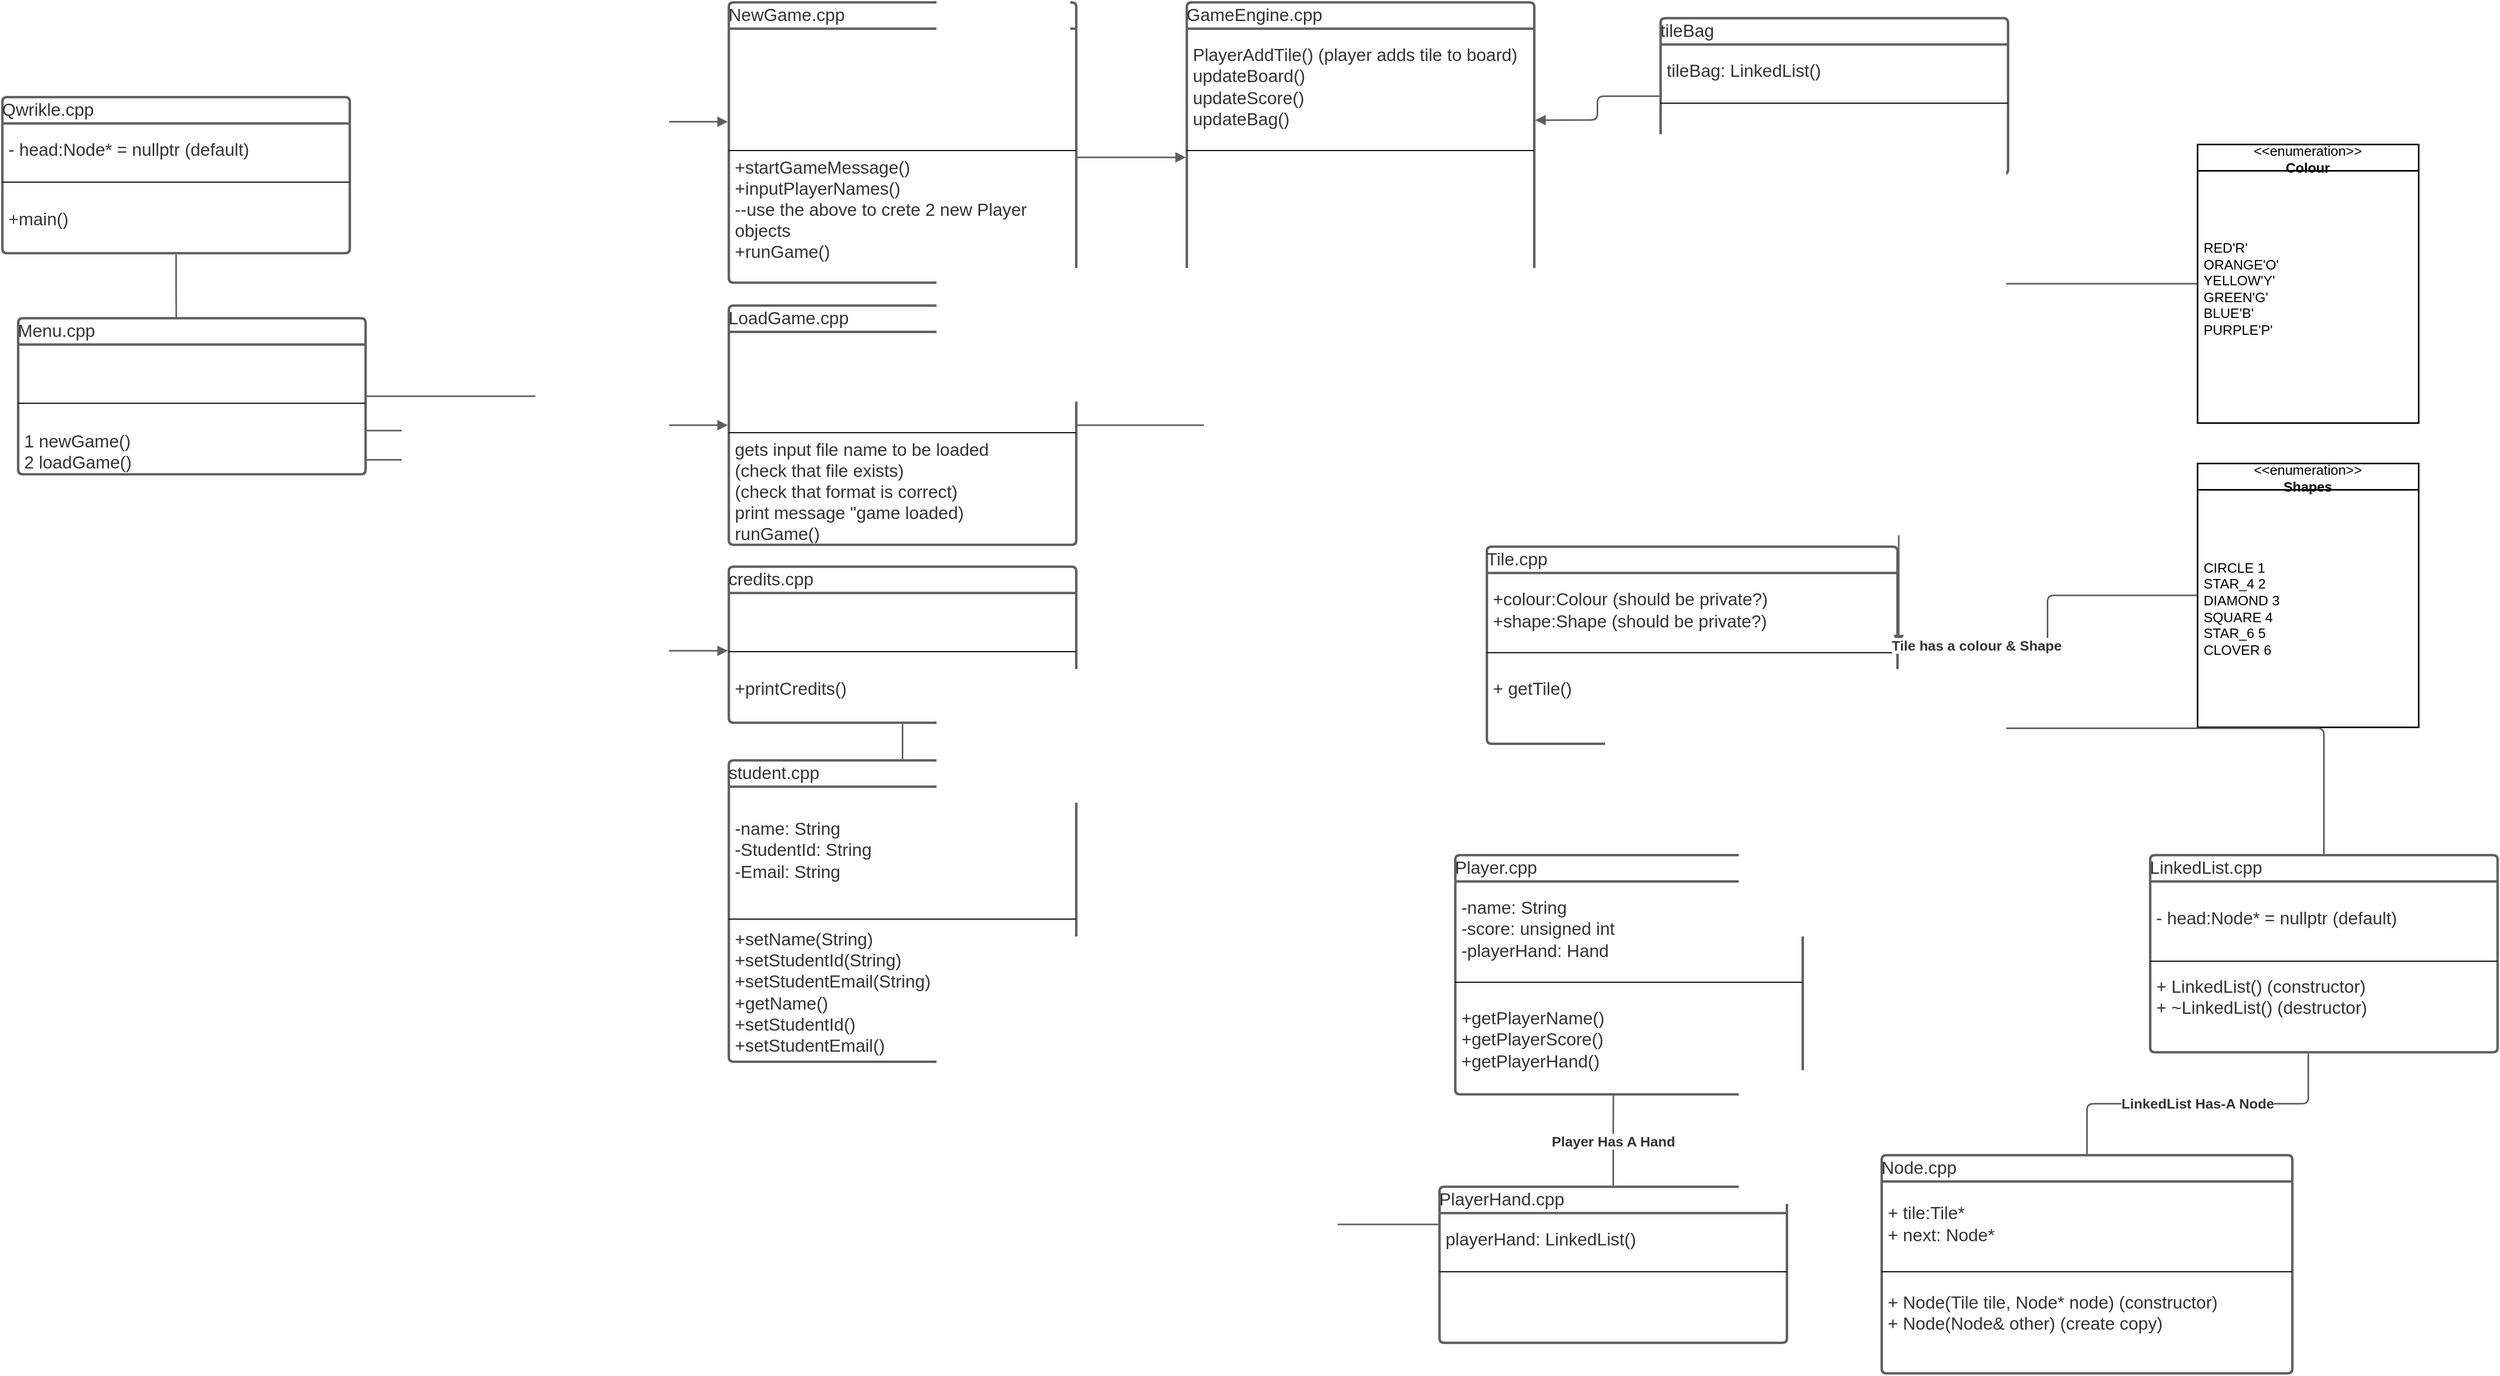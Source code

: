 <mxfile version="16.5.1" type="device"><diagram id="LRsmRV3ztrAxox75om44" name="Advanced Programming Techniques - Assignment 02 - Class Diagram"><mxGraphModel dx="4542" dy="2577" grid="1" gridSize="10" guides="1" tooltips="1" connect="1" arrows="1" fold="1" page="1" pageScale="1" pageWidth="1169" pageHeight="827" math="0" shadow="0"><root><mxCell id="0"/><mxCell id="1" parent="0"/><mxCell id="dbtb0HpIbHBnsCW2SKta-1" value="LinkedList.cpp" style="html=1;overflow=block;blockSpacing=1;swimlane;childLayout=stackLayout;horizontal=1;horizontalStack=0;resizeParent=1;resizeParentMax=0;resizeLast=0;collapsible=0;fontStyle=0;marginBottom=0;swimlaneFillColor=#ffffff;startSize=25;whiteSpace=wrap;fontSize=16.7;fontColor=#333333;align=left;spacing=0;strokeColor=#5e5e5e;strokeOpacity=100;rounded=1;absoluteArcSize=1;arcSize=9;strokeWidth=2.3;" vertex="1" parent="1"><mxGeometry x="750" y="420" width="330" height="187.25" as="geometry"/></mxCell><mxCell id="dbtb0HpIbHBnsCW2SKta-2" value="- head:Node* = nullptr (default)" style="part=1;html=1;resizeHeight=0;strokeColor=none;fillColor=none;align=left;verticalAlign=middle;spacingLeft=4;spacingRight=4;overflow=hidden;rotatable=0;points=[[0,0.5],[1,0.5]];portConstraint=eastwest;swimlaneFillColor=#ffffff;strokeOpacity=100;whiteSpace=wrap;fontSize=16.7;fontColor=#333333;" vertex="1" parent="dbtb0HpIbHBnsCW2SKta-1"><mxGeometry y="25" width="330" height="72" as="geometry"/></mxCell><mxCell id="dbtb0HpIbHBnsCW2SKta-3" value="" style="line;strokeWidth=1;fillColor=none;align=left;verticalAlign=middle;spacingTop=-1;spacingLeft=3;spacingRight=3;rotatable=0;labelPosition=right;points=[];portConstraint=eastwest;" vertex="1" parent="dbtb0HpIbHBnsCW2SKta-1"><mxGeometry y="97" width="330" height="8" as="geometry"/></mxCell><mxCell id="dbtb0HpIbHBnsCW2SKta-4" value="+ LinkedList() (constructor)&#10;+ ~LinkedList() (destructor)&#10;" style="part=1;html=1;resizeHeight=0;strokeColor=none;fillColor=none;align=left;verticalAlign=middle;spacingLeft=4;spacingRight=4;overflow=hidden;rotatable=0;points=[[0,0.5],[1,0.5]];portConstraint=eastwest;swimlaneFillColor=#ffffff;strokeOpacity=100;whiteSpace=wrap;fontSize=16.7;fontColor=#333333;" vertex="1" parent="dbtb0HpIbHBnsCW2SKta-1"><mxGeometry y="105" width="330" height="82.25" as="geometry"/></mxCell><mxCell id="dbtb0HpIbHBnsCW2SKta-5" value="Node.cpp" style="html=1;overflow=block;blockSpacing=1;swimlane;childLayout=stackLayout;horizontal=1;horizontalStack=0;resizeParent=1;resizeParentMax=0;resizeLast=0;collapsible=0;fontStyle=0;marginBottom=0;swimlaneFillColor=#ffffff;startSize=25;whiteSpace=wrap;fontSize=16.7;fontColor=#333333;align=left;spacing=0;strokeColor=#5e5e5e;strokeOpacity=100;rounded=1;absoluteArcSize=1;arcSize=9;strokeWidth=2.3;" vertex="1" parent="1"><mxGeometry x="495" y="705" width="390" height="207.25" as="geometry"/></mxCell><mxCell id="dbtb0HpIbHBnsCW2SKta-6" value="+ tile:Tile*&#10;+ next: Node*" style="part=1;html=1;resizeHeight=0;strokeColor=none;fillColor=none;align=left;verticalAlign=middle;spacingLeft=4;spacingRight=4;overflow=hidden;rotatable=0;points=[[0,0.5],[1,0.5]];portConstraint=eastwest;swimlaneFillColor=#ffffff;strokeOpacity=100;whiteSpace=wrap;fontSize=16.7;fontColor=#333333;" vertex="1" parent="dbtb0HpIbHBnsCW2SKta-5"><mxGeometry y="25" width="390" height="82" as="geometry"/></mxCell><mxCell id="dbtb0HpIbHBnsCW2SKta-7" value="" style="line;strokeWidth=1;fillColor=none;align=left;verticalAlign=middle;spacingTop=-1;spacingLeft=3;spacingRight=3;rotatable=0;labelPosition=right;points=[];portConstraint=eastwest;" vertex="1" parent="dbtb0HpIbHBnsCW2SKta-5"><mxGeometry y="107" width="390" height="8" as="geometry"/></mxCell><mxCell id="dbtb0HpIbHBnsCW2SKta-8" value="+ Node(Tile tile, Node* node) (constructor)&#10;+ Node(Node&amp;  other) (create copy) &#10;" style="part=1;html=1;resizeHeight=0;strokeColor=none;fillColor=none;align=left;verticalAlign=middle;spacingLeft=4;spacingRight=4;overflow=hidden;rotatable=0;points=[[0,0.5],[1,0.5]];portConstraint=eastwest;swimlaneFillColor=#ffffff;strokeOpacity=100;whiteSpace=wrap;fontSize=16.7;fontColor=#333333;" vertex="1" parent="dbtb0HpIbHBnsCW2SKta-5"><mxGeometry y="115" width="390" height="92.25" as="geometry"/></mxCell><mxCell id="dbtb0HpIbHBnsCW2SKta-9" value="Tile.cpp" style="html=1;overflow=block;blockSpacing=1;swimlane;childLayout=stackLayout;horizontal=1;horizontalStack=0;resizeParent=1;resizeParentMax=0;resizeLast=0;collapsible=0;fontStyle=0;marginBottom=0;swimlaneFillColor=#ffffff;startSize=25;whiteSpace=wrap;fontSize=16.7;fontColor=#333333;align=left;spacing=0;strokeColor=#5e5e5e;strokeOpacity=100;rounded=1;absoluteArcSize=1;arcSize=9;strokeWidth=2.3;" vertex="1" parent="1"><mxGeometry x="120" y="127" width="390" height="187.25" as="geometry"/></mxCell><mxCell id="dbtb0HpIbHBnsCW2SKta-10" value="+colour:Colour (should be private?)&#10;+shape:Shape (should be private?)" style="part=1;html=1;resizeHeight=0;strokeColor=none;fillColor=none;align=left;verticalAlign=middle;spacingLeft=4;spacingRight=4;overflow=hidden;rotatable=0;points=[[0,0.5],[1,0.5]];portConstraint=eastwest;swimlaneFillColor=#ffffff;strokeOpacity=100;whiteSpace=wrap;fontSize=16.7;fontColor=#333333;" vertex="1" parent="dbtb0HpIbHBnsCW2SKta-9"><mxGeometry y="25" width="390" height="72" as="geometry"/></mxCell><mxCell id="dbtb0HpIbHBnsCW2SKta-11" value="" style="line;strokeWidth=1;fillColor=none;align=left;verticalAlign=middle;spacingTop=-1;spacingLeft=3;spacingRight=3;rotatable=0;labelPosition=right;points=[];portConstraint=eastwest;" vertex="1" parent="dbtb0HpIbHBnsCW2SKta-9"><mxGeometry y="97" width="390" height="8" as="geometry"/></mxCell><mxCell id="dbtb0HpIbHBnsCW2SKta-12" value="+ getTile() &#10;" style="part=1;html=1;resizeHeight=0;strokeColor=none;fillColor=none;align=left;verticalAlign=middle;spacingLeft=4;spacingRight=4;overflow=hidden;rotatable=0;points=[[0,0.5],[1,0.5]];portConstraint=eastwest;swimlaneFillColor=#ffffff;strokeOpacity=100;whiteSpace=wrap;fontSize=16.7;fontColor=#333333;" vertex="1" parent="dbtb0HpIbHBnsCW2SKta-9"><mxGeometry y="105" width="390" height="82.25" as="geometry"/></mxCell><mxCell id="dbtb0HpIbHBnsCW2SKta-13" value="Qwrikle.cpp" style="html=1;overflow=block;blockSpacing=1;swimlane;childLayout=stackLayout;horizontal=1;horizontalStack=0;resizeParent=1;resizeParentMax=0;resizeLast=0;collapsible=0;fontStyle=0;marginBottom=0;swimlaneFillColor=#ffffff;startSize=25;whiteSpace=wrap;fontSize=16.7;fontColor=#333333;align=left;spacing=0;strokeColor=#5e5e5e;strokeOpacity=100;rounded=1;absoluteArcSize=1;arcSize=9;strokeWidth=2.3;" vertex="1" parent="1"><mxGeometry x="-1290" y="-300" width="330" height="148.25" as="geometry"/></mxCell><mxCell id="dbtb0HpIbHBnsCW2SKta-14" value="- head:Node* = nullptr (default)" style="part=1;html=1;resizeHeight=0;strokeColor=none;fillColor=none;align=left;verticalAlign=middle;spacingLeft=4;spacingRight=4;overflow=hidden;rotatable=0;points=[[0,0.5],[1,0.5]];portConstraint=eastwest;swimlaneFillColor=#ffffff;strokeOpacity=100;whiteSpace=wrap;fontSize=16.7;fontColor=#333333;" vertex="1" parent="dbtb0HpIbHBnsCW2SKta-13"><mxGeometry y="25" width="330" height="52" as="geometry"/></mxCell><mxCell id="dbtb0HpIbHBnsCW2SKta-15" value="" style="line;strokeWidth=1;fillColor=none;align=left;verticalAlign=middle;spacingTop=-1;spacingLeft=3;spacingRight=3;rotatable=0;labelPosition=right;points=[];portConstraint=eastwest;" vertex="1" parent="dbtb0HpIbHBnsCW2SKta-13"><mxGeometry y="77" width="330" height="8" as="geometry"/></mxCell><mxCell id="dbtb0HpIbHBnsCW2SKta-16" value="+main()" style="part=1;html=1;resizeHeight=0;strokeColor=none;fillColor=none;align=left;verticalAlign=middle;spacingLeft=4;spacingRight=4;overflow=hidden;rotatable=0;points=[[0,0.5],[1,0.5]];portConstraint=eastwest;swimlaneFillColor=#ffffff;strokeOpacity=100;whiteSpace=wrap;fontSize=16.7;fontColor=#333333;" vertex="1" parent="dbtb0HpIbHBnsCW2SKta-13"><mxGeometry y="85" width="330" height="63.25" as="geometry"/></mxCell><mxCell id="dbtb0HpIbHBnsCW2SKta-17" value="Player.cpp" style="html=1;overflow=block;blockSpacing=1;swimlane;childLayout=stackLayout;horizontal=1;horizontalStack=0;resizeParent=1;resizeParentMax=0;resizeLast=0;collapsible=0;fontStyle=0;marginBottom=0;swimlaneFillColor=#ffffff;startSize=25;whiteSpace=wrap;fontSize=16.7;fontColor=#333333;align=left;spacing=0;strokeColor=#5e5e5e;strokeOpacity=100;rounded=1;absoluteArcSize=1;arcSize=9;strokeWidth=2.3;" vertex="1" parent="1"><mxGeometry x="90" y="420" width="330" height="227.25" as="geometry"/></mxCell><mxCell id="dbtb0HpIbHBnsCW2SKta-18" value="-name: String&#10;-score: unsigned int&#10;-playerHand: Hand" style="part=1;html=1;resizeHeight=0;strokeColor=none;fillColor=none;align=left;verticalAlign=middle;spacingLeft=4;spacingRight=4;overflow=hidden;rotatable=0;points=[[0,0.5],[1,0.5]];portConstraint=eastwest;swimlaneFillColor=#ffffff;strokeOpacity=100;whiteSpace=wrap;fontSize=16.7;fontColor=#333333;" vertex="1" parent="dbtb0HpIbHBnsCW2SKta-17"><mxGeometry y="25" width="330" height="92" as="geometry"/></mxCell><mxCell id="dbtb0HpIbHBnsCW2SKta-19" value="" style="line;strokeWidth=1;fillColor=none;align=left;verticalAlign=middle;spacingTop=-1;spacingLeft=3;spacingRight=3;rotatable=0;labelPosition=right;points=[];portConstraint=eastwest;" vertex="1" parent="dbtb0HpIbHBnsCW2SKta-17"><mxGeometry y="117" width="330" height="8" as="geometry"/></mxCell><mxCell id="dbtb0HpIbHBnsCW2SKta-20" value="+getPlayerName()&#10;+getPlayerScore()&#10;+getPlayerHand()" style="part=1;html=1;resizeHeight=0;strokeColor=none;fillColor=none;align=left;verticalAlign=middle;spacingLeft=4;spacingRight=4;overflow=hidden;rotatable=0;points=[[0,0.5],[1,0.5]];portConstraint=eastwest;swimlaneFillColor=#ffffff;strokeOpacity=100;whiteSpace=wrap;fontSize=16.7;fontColor=#333333;" vertex="1" parent="dbtb0HpIbHBnsCW2SKta-17"><mxGeometry y="125" width="330" height="102.25" as="geometry"/></mxCell><mxCell id="dbtb0HpIbHBnsCW2SKta-21" value="PlayerHand.cpp" style="html=1;overflow=block;blockSpacing=1;swimlane;childLayout=stackLayout;horizontal=1;horizontalStack=0;resizeParent=1;resizeParentMax=0;resizeLast=0;collapsible=0;fontStyle=0;marginBottom=0;swimlaneFillColor=#ffffff;startSize=25;whiteSpace=wrap;fontSize=16.7;fontColor=#333333;align=left;spacing=0;strokeColor=#5e5e5e;strokeOpacity=100;rounded=1;absoluteArcSize=1;arcSize=9;strokeWidth=2.3;" vertex="1" parent="1"><mxGeometry x="75" y="735" width="330" height="148.25" as="geometry"/></mxCell><mxCell id="dbtb0HpIbHBnsCW2SKta-22" value="playerHand: LinkedList()" style="part=1;html=1;resizeHeight=0;strokeColor=none;fillColor=none;align=left;verticalAlign=middle;spacingLeft=4;spacingRight=4;overflow=hidden;rotatable=0;points=[[0,0.5],[1,0.5]];portConstraint=eastwest;swimlaneFillColor=#ffffff;strokeOpacity=100;whiteSpace=wrap;fontSize=16.7;fontColor=#333333;" vertex="1" parent="dbtb0HpIbHBnsCW2SKta-21"><mxGeometry y="25" width="330" height="52" as="geometry"/></mxCell><mxCell id="dbtb0HpIbHBnsCW2SKta-23" value="" style="line;strokeWidth=1;fillColor=none;align=left;verticalAlign=middle;spacingTop=-1;spacingLeft=3;spacingRight=3;rotatable=0;labelPosition=right;points=[];portConstraint=eastwest;" vertex="1" parent="dbtb0HpIbHBnsCW2SKta-21"><mxGeometry y="77" width="330" height="8" as="geometry"/></mxCell><mxCell id="dbtb0HpIbHBnsCW2SKta-24" value="" style="part=1;html=1;resizeHeight=0;strokeColor=none;fillColor=none;align=left;verticalAlign=middle;spacingLeft=4;spacingRight=4;overflow=hidden;rotatable=0;points=[[0,0.5],[1,0.5]];portConstraint=eastwest;swimlaneFillColor=#ffffff;strokeOpacity=100;whiteSpace=wrap;fontSize=13;" vertex="1" parent="dbtb0HpIbHBnsCW2SKta-21"><mxGeometry y="85" width="330" height="63.25" as="geometry"/></mxCell><UserObject label="" lucidchartObjectId="hbVVC6IAV4HV" id="dbtb0HpIbHBnsCW2SKta-25"><mxCell style="html=1;jettySize=18;whiteSpace=wrap;fontSize=13;strokeColor=#5E5E5E;strokeWidth=1.5;rounded=1;arcSize=12;edgeStyle=orthogonalEdgeStyle;startArrow=none;endArrow=none;exitX=0.5;exitY=-0.009;exitPerimeter=0;entryX=0.455;entryY=1.005;entryPerimeter=0;" edge="1" parent="1" source="dbtb0HpIbHBnsCW2SKta-21" target="dbtb0HpIbHBnsCW2SKta-17"><mxGeometry width="100" height="100" relative="1" as="geometry"><Array as="points"/></mxGeometry></mxCell></UserObject><mxCell id="dbtb0HpIbHBnsCW2SKta-26" value="Player Has A Hand" style="text;html=1;resizable=0;labelBackgroundColor=default;align=center;verticalAlign=middle;fontStyle=1;fontColor=#333333;fontSize=13.3;" vertex="1" parent="dbtb0HpIbHBnsCW2SKta-25"><mxGeometry relative="1" as="geometry"/></mxCell><mxCell id="dbtb0HpIbHBnsCW2SKta-27" value="&lt;div style=&quot;display: flex; justify-content: center; text-align: center; align-items: baseline; font-size: 0; line-height: 1.25;margin-top: -2px;&quot;&gt;&lt;span&gt;&lt;span style=&quot;font-size:13px;&quot;&gt;&amp;lt;&amp;lt;enumeration&amp;gt;&amp;gt;&lt;/span&gt;&lt;span style=&quot;font-size:13px;font-weight: bold;&quot;&gt;&#10;Colour&lt;/span&gt;&lt;/span&gt;&lt;/div&gt;" style="swimlane;childLayout=stackLayout;horizontal=1;horizontalStack=0;resizeParent=1;resizeParentMax=0;resizeLast=0;collapsible=0;fontStyle=0;marginBottom=0;swimlaneFillColor=#ffffff;startSize=25;whiteSpace=wrap;overflow=block;blockSpacing=1;html=1;fontSize=13;align=left;spacing=0;strokeOpacity=100;strokeWidth=1.5;" vertex="1" parent="1"><mxGeometry x="795" y="-255" width="210" height="264.585" as="geometry"/></mxCell><mxCell id="dbtb0HpIbHBnsCW2SKta-28" value="RED'R'&#10;ORANGE'O'&#10;YELLOW'Y'&#10;GREEN'G'&#10;BLUE'B'&#10;PURPLE'P'&#10;" style="part=1;resizeHeight=0;strokeColor=none;fillColor=none;align=left;verticalAlign=middle;spacingLeft=4;spacingRight=4;rotatable=0;points=[[0,0.5],[1,0.5]];portConstraint=eastwest;swimlaneFillColor=#ffffff;strokeOpacity=100;whiteSpace=wrap;overflow=block;blockSpacing=1;html=1;fontSize=13;" vertex="1" parent="dbtb0HpIbHBnsCW2SKta-27"><mxGeometry y="25" width="210" height="239.585" as="geometry"/></mxCell><mxCell id="dbtb0HpIbHBnsCW2SKta-29" value="&lt;div style=&quot;display: flex; justify-content: center; text-align: center; align-items: baseline; font-size: 0; line-height: 1.25;margin-top: -2px;&quot;&gt;&lt;span&gt;&lt;span style=&quot;font-size:13px;&quot;&gt;&amp;lt;&amp;lt;enumeration&amp;gt;&amp;gt;&lt;/span&gt;&lt;span style=&quot;font-size:13px;font-weight: bold;&quot;&gt;&#10;Shapes&lt;/span&gt;&lt;/span&gt;&lt;/div&gt;" style="swimlane;childLayout=stackLayout;horizontal=1;horizontalStack=0;resizeParent=1;resizeParentMax=0;resizeLast=0;collapsible=0;fontStyle=0;marginBottom=0;swimlaneFillColor=#ffffff;startSize=25;whiteSpace=wrap;overflow=block;blockSpacing=1;html=1;fontSize=13;align=left;spacing=0;strokeOpacity=100;strokeWidth=1.5;" vertex="1" parent="1"><mxGeometry x="795" y="48" width="210" height="250.585" as="geometry"/></mxCell><mxCell id="dbtb0HpIbHBnsCW2SKta-30" value="CIRCLE    1&#10;STAR_4    2&#10;DIAMOND   3&#10;SQUARE    4&#10;STAR_6    5&#10;CLOVER    6" style="part=1;resizeHeight=0;strokeColor=none;fillColor=none;align=left;verticalAlign=middle;spacingLeft=4;spacingRight=4;rotatable=0;points=[[0,0.5],[1,0.5]];portConstraint=eastwest;swimlaneFillColor=#ffffff;strokeOpacity=100;whiteSpace=wrap;overflow=block;blockSpacing=1;html=1;fontSize=13;" vertex="1" parent="dbtb0HpIbHBnsCW2SKta-29"><mxGeometry y="25" width="210" height="225.585" as="geometry"/></mxCell><UserObject label="" lucidchartObjectId="1jVViT0POXI." id="dbtb0HpIbHBnsCW2SKta-31"><mxCell style="html=1;jettySize=18;whiteSpace=wrap;fontSize=13;strokeColor=#5E5E5E;strokeWidth=1.5;rounded=1;arcSize=12;edgeStyle=orthogonalEdgeStyle;startArrow=none;endArrow=block;endFill=1;exitX=-0.004;exitY=0.5;exitPerimeter=0;entryX=1.003;entryY=0.5;entryPerimeter=0;" edge="1" parent="1" source="dbtb0HpIbHBnsCW2SKta-27" target="dbtb0HpIbHBnsCW2SKta-9"><mxGeometry width="100" height="100" relative="1" as="geometry"><Array as="points"/></mxGeometry></mxCell></UserObject><UserObject label="" lucidchartObjectId="4jVVdsVifk36" id="dbtb0HpIbHBnsCW2SKta-32"><mxCell style="html=1;jettySize=18;whiteSpace=wrap;fontSize=13;strokeColor=#5E5E5E;strokeWidth=1.5;rounded=1;arcSize=12;edgeStyle=orthogonalEdgeStyle;startArrow=none;endArrow=none;exitX=-0.004;exitY=0.5;exitPerimeter=0;entryX=1.003;entryY=0.5;entryPerimeter=0;" edge="1" parent="1" source="dbtb0HpIbHBnsCW2SKta-29" target="dbtb0HpIbHBnsCW2SKta-9"><mxGeometry width="100" height="100" relative="1" as="geometry"><Array as="points"/></mxGeometry></mxCell></UserObject><mxCell id="dbtb0HpIbHBnsCW2SKta-33" value="Tile has a colour &amp; Shape" style="text;html=1;resizable=0;labelBackgroundColor=default;align=center;verticalAlign=middle;fontStyle=1;fontColor=#333333;fontSize=13.3;" vertex="1" parent="dbtb0HpIbHBnsCW2SKta-32"><mxGeometry x="0.557" relative="1" as="geometry"/></mxCell><UserObject label="" lucidchartObjectId="~lVVh4qx5urS" id="dbtb0HpIbHBnsCW2SKta-34"><mxCell style="html=1;jettySize=18;whiteSpace=wrap;fontSize=13;strokeColor=#5E5E5E;strokeWidth=1.5;rounded=1;arcSize=12;edgeStyle=orthogonalEdgeStyle;startArrow=none;endArrow=none;exitX=0.5;exitY=-0.006;exitPerimeter=0;entryX=0.455;entryY=1.007;entryPerimeter=0;" edge="1" parent="1" source="dbtb0HpIbHBnsCW2SKta-5" target="dbtb0HpIbHBnsCW2SKta-1"><mxGeometry width="100" height="100" relative="1" as="geometry"><Array as="points"/></mxGeometry></mxCell></UserObject><mxCell id="dbtb0HpIbHBnsCW2SKta-35" value="LinkedList Has-A Node" style="text;html=1;resizable=0;labelBackgroundColor=default;align=center;verticalAlign=middle;fontStyle=1;fontColor=#333333;fontSize=13.3;" vertex="1" parent="dbtb0HpIbHBnsCW2SKta-34"><mxGeometry relative="1" as="geometry"/></mxCell><mxCell id="dbtb0HpIbHBnsCW2SKta-36" value="NewGame.cpp" style="html=1;overflow=block;blockSpacing=1;swimlane;childLayout=stackLayout;horizontal=1;horizontalStack=0;resizeParent=1;resizeParentMax=0;resizeLast=0;collapsible=0;fontStyle=0;marginBottom=0;swimlaneFillColor=#ffffff;startSize=25;whiteSpace=wrap;fontSize=16.7;fontColor=#333333;align=left;spacing=0;strokeColor=#5e5e5e;strokeOpacity=100;rounded=1;absoluteArcSize=1;arcSize=9;strokeWidth=2.3;" vertex="1" parent="1"><mxGeometry x="-600" y="-390" width="330" height="266.25" as="geometry"/></mxCell><mxCell id="dbtb0HpIbHBnsCW2SKta-37" value="" style="part=1;html=1;resizeHeight=0;strokeColor=none;fillColor=none;align=left;verticalAlign=middle;spacingLeft=4;spacingRight=4;overflow=hidden;rotatable=0;points=[[0,0.5],[1,0.5]];portConstraint=eastwest;swimlaneFillColor=#ffffff;strokeOpacity=100;whiteSpace=wrap;fontSize=13;" vertex="1" parent="dbtb0HpIbHBnsCW2SKta-36"><mxGeometry y="25" width="330" height="112" as="geometry"/></mxCell><mxCell id="dbtb0HpIbHBnsCW2SKta-38" value="" style="line;strokeWidth=1;fillColor=none;align=left;verticalAlign=middle;spacingTop=-1;spacingLeft=3;spacingRight=3;rotatable=0;labelPosition=right;points=[];portConstraint=eastwest;" vertex="1" parent="dbtb0HpIbHBnsCW2SKta-36"><mxGeometry y="137" width="330" height="8" as="geometry"/></mxCell><mxCell id="dbtb0HpIbHBnsCW2SKta-39" value="+startGameMessage()&#10;+inputPlayerNames()&#10;--use the above to crete 2 new Player objects&#10;+runGame()&#10;&#10;" style="part=1;html=1;resizeHeight=0;strokeColor=none;fillColor=none;align=left;verticalAlign=middle;spacingLeft=4;spacingRight=4;overflow=hidden;rotatable=0;points=[[0,0.5],[1,0.5]];portConstraint=eastwest;swimlaneFillColor=#ffffff;strokeOpacity=100;whiteSpace=wrap;fontSize=16.7;fontColor=#333333;" vertex="1" parent="dbtb0HpIbHBnsCW2SKta-36"><mxGeometry y="145" width="330" height="121.25" as="geometry"/></mxCell><mxCell id="dbtb0HpIbHBnsCW2SKta-40" value="LoadGame.cpp" style="html=1;overflow=block;blockSpacing=1;swimlane;childLayout=stackLayout;horizontal=1;horizontalStack=0;resizeParent=1;resizeParentMax=0;resizeLast=0;collapsible=0;fontStyle=0;marginBottom=0;swimlaneFillColor=#ffffff;startSize=25;whiteSpace=wrap;fontSize=16.7;fontColor=#333333;align=left;spacing=0;strokeColor=#5e5e5e;strokeOpacity=100;rounded=1;absoluteArcSize=1;arcSize=9;strokeWidth=2.3;" vertex="1" parent="1"><mxGeometry x="-600" y="-102" width="330" height="227.25" as="geometry"/></mxCell><mxCell id="dbtb0HpIbHBnsCW2SKta-41" value="" style="part=1;html=1;resizeHeight=0;strokeColor=none;fillColor=none;align=left;verticalAlign=middle;spacingLeft=4;spacingRight=4;overflow=hidden;rotatable=0;points=[[0,0.5],[1,0.5]];portConstraint=eastwest;swimlaneFillColor=#ffffff;strokeOpacity=100;whiteSpace=wrap;fontSize=13;" vertex="1" parent="dbtb0HpIbHBnsCW2SKta-40"><mxGeometry y="25" width="330" height="92" as="geometry"/></mxCell><mxCell id="dbtb0HpIbHBnsCW2SKta-42" value="" style="line;strokeWidth=1;fillColor=none;align=left;verticalAlign=middle;spacingTop=-1;spacingLeft=3;spacingRight=3;rotatable=0;labelPosition=right;points=[];portConstraint=eastwest;" vertex="1" parent="dbtb0HpIbHBnsCW2SKta-40"><mxGeometry y="117" width="330" height="8" as="geometry"/></mxCell><mxCell id="dbtb0HpIbHBnsCW2SKta-43" value="gets input file name to be loaded&#10;(check that file exists)&#10;(check that format is correct)&#10;print message &quot;game loaded)&#10;runGame()" style="part=1;html=1;resizeHeight=0;strokeColor=none;fillColor=none;align=left;verticalAlign=middle;spacingLeft=4;spacingRight=4;overflow=hidden;rotatable=0;points=[[0,0.5],[1,0.5]];portConstraint=eastwest;swimlaneFillColor=#ffffff;strokeOpacity=100;whiteSpace=wrap;fontSize=16.7;fontColor=#333333;" vertex="1" parent="dbtb0HpIbHBnsCW2SKta-40"><mxGeometry y="125" width="330" height="102.25" as="geometry"/></mxCell><mxCell id="dbtb0HpIbHBnsCW2SKta-44" value="credits.cpp" style="html=1;overflow=block;blockSpacing=1;swimlane;childLayout=stackLayout;horizontal=1;horizontalStack=0;resizeParent=1;resizeParentMax=0;resizeLast=0;collapsible=0;fontStyle=0;marginBottom=0;swimlaneFillColor=#ffffff;startSize=25;whiteSpace=wrap;fontSize=16.7;fontColor=#333333;align=left;spacing=0;strokeColor=#5e5e5e;strokeOpacity=100;rounded=1;absoluteArcSize=1;arcSize=9;strokeWidth=2.3;" vertex="1" parent="1"><mxGeometry x="-600" y="146" width="330" height="148.25" as="geometry"/></mxCell><mxCell id="dbtb0HpIbHBnsCW2SKta-45" value="" style="part=1;html=1;resizeHeight=0;strokeColor=none;fillColor=none;align=left;verticalAlign=middle;spacingLeft=4;spacingRight=4;overflow=hidden;rotatable=0;points=[[0,0.5],[1,0.5]];portConstraint=eastwest;swimlaneFillColor=#ffffff;strokeOpacity=100;whiteSpace=wrap;fontSize=13;" vertex="1" parent="dbtb0HpIbHBnsCW2SKta-44"><mxGeometry y="25" width="330" height="52" as="geometry"/></mxCell><mxCell id="dbtb0HpIbHBnsCW2SKta-46" value="" style="line;strokeWidth=1;fillColor=none;align=left;verticalAlign=middle;spacingTop=-1;spacingLeft=3;spacingRight=3;rotatable=0;labelPosition=right;points=[];portConstraint=eastwest;" vertex="1" parent="dbtb0HpIbHBnsCW2SKta-44"><mxGeometry y="77" width="330" height="8" as="geometry"/></mxCell><mxCell id="dbtb0HpIbHBnsCW2SKta-47" value="+printCredits()" style="part=1;html=1;resizeHeight=0;strokeColor=none;fillColor=none;align=left;verticalAlign=middle;spacingLeft=4;spacingRight=4;overflow=hidden;rotatable=0;points=[[0,0.5],[1,0.5]];portConstraint=eastwest;swimlaneFillColor=#ffffff;strokeOpacity=100;whiteSpace=wrap;fontSize=16.7;fontColor=#333333;" vertex="1" parent="dbtb0HpIbHBnsCW2SKta-44"><mxGeometry y="85" width="330" height="63.25" as="geometry"/></mxCell><mxCell id="dbtb0HpIbHBnsCW2SKta-48" value="student.cpp" style="html=1;overflow=block;blockSpacing=1;swimlane;childLayout=stackLayout;horizontal=1;horizontalStack=0;resizeParent=1;resizeParentMax=0;resizeLast=0;collapsible=0;fontStyle=0;marginBottom=0;swimlaneFillColor=#ffffff;startSize=25;whiteSpace=wrap;fontSize=16.7;fontColor=#333333;align=left;spacing=0;strokeColor=#5e5e5e;strokeOpacity=100;rounded=1;absoluteArcSize=1;arcSize=9;strokeWidth=2.3;" vertex="1" parent="1"><mxGeometry x="-600" y="330" width="330" height="286.25" as="geometry"/></mxCell><mxCell id="dbtb0HpIbHBnsCW2SKta-49" value="-name: String&#10;-StudentId: String&#10;-Email: String" style="part=1;html=1;resizeHeight=0;strokeColor=none;fillColor=none;align=left;verticalAlign=middle;spacingLeft=4;spacingRight=4;overflow=hidden;rotatable=0;points=[[0,0.5],[1,0.5]];portConstraint=eastwest;swimlaneFillColor=#ffffff;strokeOpacity=100;whiteSpace=wrap;fontSize=16.7;fontColor=#333333;" vertex="1" parent="dbtb0HpIbHBnsCW2SKta-48"><mxGeometry y="25" width="330" height="122" as="geometry"/></mxCell><mxCell id="dbtb0HpIbHBnsCW2SKta-50" value="" style="line;strokeWidth=1;fillColor=none;align=left;verticalAlign=middle;spacingTop=-1;spacingLeft=3;spacingRight=3;rotatable=0;labelPosition=right;points=[];portConstraint=eastwest;" vertex="1" parent="dbtb0HpIbHBnsCW2SKta-48"><mxGeometry y="147" width="330" height="8" as="geometry"/></mxCell><mxCell id="dbtb0HpIbHBnsCW2SKta-51" value="+setName(String)&#10;+setStudentId(String)&#10;+setStudentEmail(String)&#10;+getName()&#10;+setStudentId()&#10;+setStudentEmail()" style="part=1;html=1;resizeHeight=0;strokeColor=none;fillColor=none;align=left;verticalAlign=middle;spacingLeft=4;spacingRight=4;overflow=hidden;rotatable=0;points=[[0,0.5],[1,0.5]];portConstraint=eastwest;swimlaneFillColor=#ffffff;strokeOpacity=100;whiteSpace=wrap;fontSize=16.7;fontColor=#333333;" vertex="1" parent="dbtb0HpIbHBnsCW2SKta-48"><mxGeometry y="155" width="330" height="131.25" as="geometry"/></mxCell><UserObject label="" lucidchartObjectId="fGVVQdjCYBWf" id="dbtb0HpIbHBnsCW2SKta-52"><mxCell style="html=1;jettySize=18;whiteSpace=wrap;fontSize=13;strokeColor=#5E5E5E;strokeWidth=1.5;rounded=1;arcSize=12;edgeStyle=orthogonalEdgeStyle;startArrow=none;endArrow=none;exitX=0.5;exitY=-0.004;exitPerimeter=0;entryX=0.5;entryY=1.009;entryPerimeter=0;" edge="1" parent="1" source="dbtb0HpIbHBnsCW2SKta-48" target="dbtb0HpIbHBnsCW2SKta-44"><mxGeometry width="100" height="100" relative="1" as="geometry"><Array as="points"/></mxGeometry></mxCell></UserObject><mxCell id="dbtb0HpIbHBnsCW2SKta-53" value="Menu.cpp" style="html=1;overflow=block;blockSpacing=1;swimlane;childLayout=stackLayout;horizontal=1;horizontalStack=0;resizeParent=1;resizeParentMax=0;resizeLast=0;collapsible=0;fontStyle=0;marginBottom=0;swimlaneFillColor=#ffffff;startSize=25;whiteSpace=wrap;fontSize=16.7;fontColor=#333333;align=left;spacing=0;strokeColor=#5e5e5e;strokeOpacity=100;rounded=1;absoluteArcSize=1;arcSize=9;strokeWidth=2.3;" vertex="1" parent="1"><mxGeometry x="-1275" y="-90" width="330" height="148.25" as="geometry"/></mxCell><mxCell id="dbtb0HpIbHBnsCW2SKta-54" value="" style="part=1;html=1;resizeHeight=0;strokeColor=none;fillColor=none;align=left;verticalAlign=middle;spacingLeft=4;spacingRight=4;overflow=hidden;rotatable=0;points=[[0,0.5],[1,0.5]];portConstraint=eastwest;swimlaneFillColor=#ffffff;strokeOpacity=100;whiteSpace=wrap;fontSize=13;" vertex="1" parent="dbtb0HpIbHBnsCW2SKta-53"><mxGeometry y="25" width="330" height="52" as="geometry"/></mxCell><mxCell id="dbtb0HpIbHBnsCW2SKta-55" value="" style="line;strokeWidth=1;fillColor=none;align=left;verticalAlign=middle;spacingTop=-1;spacingLeft=3;spacingRight=3;rotatable=0;labelPosition=right;points=[];portConstraint=eastwest;" vertex="1" parent="dbtb0HpIbHBnsCW2SKta-53"><mxGeometry y="77" width="330" height="8" as="geometry"/></mxCell><mxCell id="dbtb0HpIbHBnsCW2SKta-56" value="&#10;1 newGame()&#10;2 loadGame()&#10;3 credits()&#10;4 quitGame()" style="part=1;html=1;resizeHeight=0;strokeColor=none;fillColor=none;align=left;verticalAlign=middle;spacingLeft=4;spacingRight=4;overflow=hidden;rotatable=0;points=[[0,0.5],[1,0.5]];portConstraint=eastwest;swimlaneFillColor=#ffffff;strokeOpacity=100;whiteSpace=wrap;fontSize=16.7;fontColor=#333333;" vertex="1" parent="dbtb0HpIbHBnsCW2SKta-53"><mxGeometry y="85" width="330" height="63.25" as="geometry"/></mxCell><UserObject label="" lucidchartObjectId="YHVVtGWetKqs" id="dbtb0HpIbHBnsCW2SKta-57"><mxCell style="html=1;jettySize=18;whiteSpace=wrap;fontSize=13;strokeColor=#5E5E5E;strokeWidth=1.5;rounded=1;arcSize=12;edgeStyle=orthogonalEdgeStyle;startArrow=none;endArrow=block;endFill=1;exitX=1.003;exitY=0.5;exitPerimeter=0;entryX=-0.003;entryY=0.426;entryPerimeter=0;" edge="1" parent="1" source="dbtb0HpIbHBnsCW2SKta-53" target="dbtb0HpIbHBnsCW2SKta-36"><mxGeometry width="100" height="100" relative="1" as="geometry"><Array as="points"/></mxGeometry></mxCell></UserObject><UserObject label="" lucidchartObjectId="6HVVYqtyAbkt" id="dbtb0HpIbHBnsCW2SKta-58"><mxCell style="html=1;jettySize=18;whiteSpace=wrap;fontSize=13;strokeColor=#5E5E5E;strokeWidth=1.5;rounded=1;arcSize=12;edgeStyle=orthogonalEdgeStyle;startArrow=block;startFill=1;endArrow=none;exitX=-0.003;exitY=0.5;exitPerimeter=0;entryX=1.003;entryY=0.72;entryPerimeter=0;" edge="1" parent="1" source="dbtb0HpIbHBnsCW2SKta-40" target="dbtb0HpIbHBnsCW2SKta-53"><mxGeometry width="100" height="100" relative="1" as="geometry"><Array as="points"/></mxGeometry></mxCell></UserObject><UserObject label="" lucidchartObjectId=".HVVUJ5t8Hc7" id="dbtb0HpIbHBnsCW2SKta-59"><mxCell style="html=1;jettySize=18;whiteSpace=wrap;fontSize=13;strokeColor=#5E5E5E;strokeWidth=1.5;rounded=1;arcSize=12;edgeStyle=orthogonalEdgeStyle;startArrow=none;endArrow=block;endFill=1;exitX=1.003;exitY=0.907;exitPerimeter=0;entryX=-0.003;entryY=0.539;entryPerimeter=0;" edge="1" parent="1" source="dbtb0HpIbHBnsCW2SKta-53" target="dbtb0HpIbHBnsCW2SKta-44"><mxGeometry width="100" height="100" relative="1" as="geometry"><Array as="points"/></mxGeometry></mxCell></UserObject><UserObject label="" lucidchartObjectId="sIVVNWhUznuW" id="dbtb0HpIbHBnsCW2SKta-60"><mxCell style="html=1;jettySize=18;whiteSpace=wrap;fontSize=13;strokeColor=#5E5E5E;strokeWidth=1.5;rounded=1;arcSize=12;edgeStyle=orthogonalEdgeStyle;startArrow=none;endArrow=none;exitX=0.5;exitY=1.009;exitPerimeter=0;entryX=0.455;entryY=-0.005;entryPerimeter=0;" edge="1" parent="1" source="dbtb0HpIbHBnsCW2SKta-13" target="dbtb0HpIbHBnsCW2SKta-53"><mxGeometry width="100" height="100" relative="1" as="geometry"><Array as="points"/></mxGeometry></mxCell></UserObject><mxCell id="dbtb0HpIbHBnsCW2SKta-61" value="GameEngine.cpp" style="html=1;overflow=block;blockSpacing=1;swimlane;childLayout=stackLayout;horizontal=1;horizontalStack=0;resizeParent=1;resizeParentMax=0;resizeLast=0;collapsible=0;fontStyle=0;marginBottom=0;swimlaneFillColor=#ffffff;startSize=25;whiteSpace=wrap;fontSize=16.7;fontColor=#333333;align=left;spacing=0;strokeColor=#5e5e5e;strokeOpacity=100;rounded=1;absoluteArcSize=1;arcSize=9;strokeWidth=2.3;" vertex="1" parent="1"><mxGeometry x="-165" y="-390" width="330" height="266.25" as="geometry"/></mxCell><mxCell id="dbtb0HpIbHBnsCW2SKta-62" value="PlayerAddTile() (player adds tile to board)&#10;updateBoard()&#10;updateScore()&#10;updateBag()" style="part=1;html=1;resizeHeight=0;strokeColor=none;fillColor=none;align=left;verticalAlign=middle;spacingLeft=4;spacingRight=4;overflow=hidden;rotatable=0;points=[[0,0.5],[1,0.5]];portConstraint=eastwest;swimlaneFillColor=#ffffff;strokeOpacity=100;whiteSpace=wrap;fontSize=16.7;fontColor=#333333;" vertex="1" parent="dbtb0HpIbHBnsCW2SKta-61"><mxGeometry y="25" width="330" height="112" as="geometry"/></mxCell><mxCell id="dbtb0HpIbHBnsCW2SKta-63" value="" style="line;strokeWidth=1;fillColor=none;align=left;verticalAlign=middle;spacingTop=-1;spacingLeft=3;spacingRight=3;rotatable=0;labelPosition=right;points=[];portConstraint=eastwest;" vertex="1" parent="dbtb0HpIbHBnsCW2SKta-61"><mxGeometry y="137" width="330" height="8" as="geometry"/></mxCell><mxCell id="dbtb0HpIbHBnsCW2SKta-64" value="" style="part=1;html=1;resizeHeight=0;strokeColor=none;fillColor=none;align=left;verticalAlign=middle;spacingLeft=4;spacingRight=4;overflow=hidden;rotatable=0;points=[[0,0.5],[1,0.5]];portConstraint=eastwest;swimlaneFillColor=#ffffff;strokeOpacity=100;whiteSpace=wrap;fontSize=13;" vertex="1" parent="dbtb0HpIbHBnsCW2SKta-61"><mxGeometry y="145" width="330" height="121.25" as="geometry"/></mxCell><UserObject label="" lucidchartObjectId="xEhWXxc_-IDZ" id="dbtb0HpIbHBnsCW2SKta-65"><mxCell style="html=1;jettySize=18;whiteSpace=wrap;fontSize=13;strokeColor=#5E5E5E;strokeWidth=1.5;rounded=1;arcSize=12;edgeStyle=orthogonalEdgeStyle;startArrow=none;endArrow=block;endFill=1;exitX=1.003;exitY=0.553;exitPerimeter=0;entryX=-0.003;entryY=0.553;entryPerimeter=0;" edge="1" parent="1" source="dbtb0HpIbHBnsCW2SKta-36" target="dbtb0HpIbHBnsCW2SKta-61"><mxGeometry width="100" height="100" relative="1" as="geometry"><Array as="points"/></mxGeometry></mxCell></UserObject><UserObject label="" lucidchartObjectId="FEhWliCexH.q" id="dbtb0HpIbHBnsCW2SKta-66"><mxCell style="html=1;jettySize=18;whiteSpace=wrap;fontSize=13;strokeColor=#5E5E5E;strokeWidth=1.5;rounded=1;arcSize=12;edgeStyle=orthogonalEdgeStyle;startArrow=none;endArrow=block;endFill=1;exitX=1.003;exitY=0.5;exitPerimeter=0;entryX=0.5;entryY=1.006;entryPerimeter=0;" edge="1" parent="1" source="dbtb0HpIbHBnsCW2SKta-40" target="dbtb0HpIbHBnsCW2SKta-61"><mxGeometry width="100" height="100" relative="1" as="geometry"><Array as="points"/></mxGeometry></mxCell></UserObject><UserObject label="" lucidchartObjectId="kHhWarp5wJY4" id="dbtb0HpIbHBnsCW2SKta-67"><mxCell style="html=1;jettySize=18;whiteSpace=wrap;fontSize=13;strokeColor=#5E5E5E;strokeWidth=1.5;rounded=1;arcSize=12;edgeStyle=orthogonalEdgeStyle;startArrow=none;endArrow=none;exitX=0.203;exitY=1.006;exitPerimeter=0;entryX=-0.003;entryY=0.241;entryPerimeter=0;" edge="1" parent="1" source="dbtb0HpIbHBnsCW2SKta-61" target="dbtb0HpIbHBnsCW2SKta-21"><mxGeometry width="100" height="100" relative="1" as="geometry"><Array as="points"/></mxGeometry></mxCell></UserObject><UserObject label="" lucidchartObjectId="zHhW4ScAOhl9" id="dbtb0HpIbHBnsCW2SKta-68"><mxCell style="html=1;jettySize=18;whiteSpace=wrap;fontSize=13;strokeColor=#5E5E5E;strokeWidth=1.5;rounded=1;arcSize=12;edgeStyle=orthogonalEdgeStyle;startArrow=none;endArrow=none;exitX=1.003;exitY=0.921;exitPerimeter=0;entryX=0.5;entryY=-0.007;entryPerimeter=0;" edge="1" parent="1" source="dbtb0HpIbHBnsCW2SKta-9" target="dbtb0HpIbHBnsCW2SKta-1"><mxGeometry width="100" height="100" relative="1" as="geometry"><Array as="points"/></mxGeometry></mxCell></UserObject><mxCell id="dbtb0HpIbHBnsCW2SKta-69" value="tileBag" style="html=1;overflow=block;blockSpacing=1;swimlane;childLayout=stackLayout;horizontal=1;horizontalStack=0;resizeParent=1;resizeParentMax=0;resizeLast=0;collapsible=0;fontStyle=0;marginBottom=0;swimlaneFillColor=#ffffff;startSize=25;whiteSpace=wrap;fontSize=16.7;fontColor=#333333;align=left;spacing=0;strokeColor=#5e5e5e;strokeOpacity=100;rounded=1;absoluteArcSize=1;arcSize=9;strokeWidth=2.3;" vertex="1" parent="1"><mxGeometry x="285" y="-375" width="330" height="148.25" as="geometry"/></mxCell><mxCell id="dbtb0HpIbHBnsCW2SKta-70" value="tileBag: LinkedList()" style="part=1;html=1;resizeHeight=0;strokeColor=none;fillColor=none;align=left;verticalAlign=middle;spacingLeft=4;spacingRight=4;overflow=hidden;rotatable=0;points=[[0,0.5],[1,0.5]];portConstraint=eastwest;swimlaneFillColor=#ffffff;strokeOpacity=100;whiteSpace=wrap;fontSize=16.7;fontColor=#333333;" vertex="1" parent="dbtb0HpIbHBnsCW2SKta-69"><mxGeometry y="25" width="330" height="52" as="geometry"/></mxCell><mxCell id="dbtb0HpIbHBnsCW2SKta-71" value="" style="line;strokeWidth=1;fillColor=none;align=left;verticalAlign=middle;spacingTop=-1;spacingLeft=3;spacingRight=3;rotatable=0;labelPosition=right;points=[];portConstraint=eastwest;" vertex="1" parent="dbtb0HpIbHBnsCW2SKta-69"><mxGeometry y="77" width="330" height="8" as="geometry"/></mxCell><mxCell id="dbtb0HpIbHBnsCW2SKta-72" value="" style="part=1;html=1;resizeHeight=0;strokeColor=none;fillColor=none;align=left;verticalAlign=middle;spacingLeft=4;spacingRight=4;overflow=hidden;rotatable=0;points=[[0,0.5],[1,0.5]];portConstraint=eastwest;swimlaneFillColor=#ffffff;strokeOpacity=100;whiteSpace=wrap;fontSize=13;" vertex="1" parent="dbtb0HpIbHBnsCW2SKta-69"><mxGeometry y="85" width="330" height="63.25" as="geometry"/></mxCell><UserObject label="" lucidchartObjectId="YIhWvvAue5.H" id="dbtb0HpIbHBnsCW2SKta-73"><mxCell style="html=1;jettySize=18;whiteSpace=wrap;fontSize=13;strokeColor=#5E5E5E;strokeWidth=1.5;rounded=1;arcSize=12;edgeStyle=orthogonalEdgeStyle;startArrow=none;endArrow=block;endFill=1;exitX=-0.003;exitY=0.5;exitPerimeter=0;entryX=1.003;entryY=0.42;entryPerimeter=0;" edge="1" parent="1" source="dbtb0HpIbHBnsCW2SKta-69" target="dbtb0HpIbHBnsCW2SKta-61"><mxGeometry width="100" height="100" relative="1" as="geometry"><Array as="points"/></mxGeometry></mxCell></UserObject></root></mxGraphModel></diagram></mxfile>
